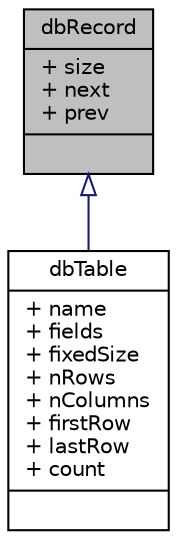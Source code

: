 digraph "dbRecord"
{
 // INTERACTIVE_SVG=YES
 // LATEX_PDF_SIZE
  edge [fontname="Helvetica",fontsize="10",labelfontname="Helvetica",labelfontsize="10"];
  node [fontname="Helvetica",fontsize="10",shape=record];
  Node1 [label="{dbRecord\n|+ size\l+ next\l+ prev\l|}",height=0.2,width=0.4,color="black", fillcolor="grey75", style="filled", fontcolor="black",tooltip=" "];
  Node1 -> Node2 [dir="back",color="midnightblue",fontsize="10",style="solid",arrowtail="onormal",fontname="Helvetica"];
  Node2 [label="{dbTable\n|+ name\l+ fields\l+ fixedSize\l+ nRows\l+ nColumns\l+ firstRow\l+ lastRow\l+ count\l|}",height=0.2,width=0.4,color="black", fillcolor="white", style="filled",URL="$classdbTable.html",tooltip=" "];
}
